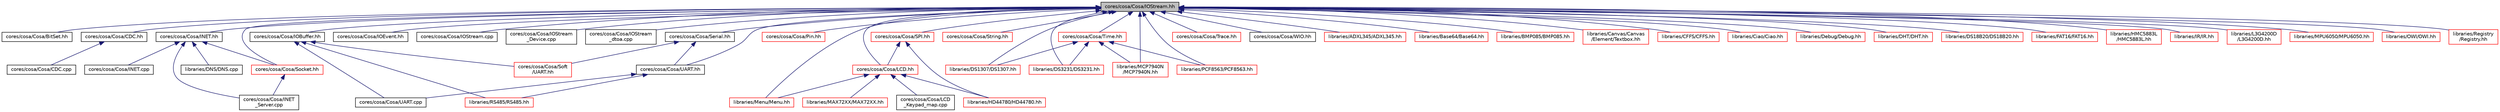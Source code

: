 digraph "cores/cosa/Cosa/IOStream.hh"
{
  edge [fontname="Helvetica",fontsize="10",labelfontname="Helvetica",labelfontsize="10"];
  node [fontname="Helvetica",fontsize="10",shape=record];
  Node1 [label="cores/cosa/Cosa/IOStream.hh",height=0.2,width=0.4,color="black", fillcolor="grey75", style="filled", fontcolor="black"];
  Node1 -> Node2 [dir="back",color="midnightblue",fontsize="10",style="solid",fontname="Helvetica"];
  Node2 [label="cores/cosa/Cosa/BitSet.hh",height=0.2,width=0.4,color="black", fillcolor="white", style="filled",URL="$d6/d2f/BitSet_8hh.html"];
  Node1 -> Node3 [dir="back",color="midnightblue",fontsize="10",style="solid",fontname="Helvetica"];
  Node3 [label="cores/cosa/Cosa/CDC.hh",height=0.2,width=0.4,color="black", fillcolor="white", style="filled",URL="$df/d42/CDC_8hh.html"];
  Node3 -> Node4 [dir="back",color="midnightblue",fontsize="10",style="solid",fontname="Helvetica"];
  Node4 [label="cores/cosa/Cosa/CDC.cpp",height=0.2,width=0.4,color="black", fillcolor="white", style="filled",URL="$d6/d67/CDC_8cpp.html"];
  Node1 -> Node5 [dir="back",color="midnightblue",fontsize="10",style="solid",fontname="Helvetica"];
  Node5 [label="cores/cosa/Cosa/INET.hh",height=0.2,width=0.4,color="black", fillcolor="white", style="filled",URL="$d7/d77/INET_8hh.html"];
  Node5 -> Node6 [dir="back",color="midnightblue",fontsize="10",style="solid",fontname="Helvetica"];
  Node6 [label="cores/cosa/Cosa/INET.cpp",height=0.2,width=0.4,color="black", fillcolor="white", style="filled",URL="$df/dd2/INET_8cpp.html"];
  Node5 -> Node7 [dir="back",color="midnightblue",fontsize="10",style="solid",fontname="Helvetica"];
  Node7 [label="cores/cosa/Cosa/INET\l_Server.cpp",height=0.2,width=0.4,color="black", fillcolor="white", style="filled",URL="$d1/dc0/INET__Server_8cpp.html"];
  Node5 -> Node8 [dir="back",color="midnightblue",fontsize="10",style="solid",fontname="Helvetica"];
  Node8 [label="cores/cosa/Cosa/Socket.hh",height=0.2,width=0.4,color="red", fillcolor="white", style="filled",URL="$df/d1c/Socket_8hh.html"];
  Node8 -> Node7 [dir="back",color="midnightblue",fontsize="10",style="solid",fontname="Helvetica"];
  Node5 -> Node9 [dir="back",color="midnightblue",fontsize="10",style="solid",fontname="Helvetica"];
  Node9 [label="libraries/DNS/DNS.cpp",height=0.2,width=0.4,color="black", fillcolor="white", style="filled",URL="$de/d7a/DNS_8cpp.html"];
  Node1 -> Node10 [dir="back",color="midnightblue",fontsize="10",style="solid",fontname="Helvetica"];
  Node10 [label="cores/cosa/Cosa/IOBuffer.hh",height=0.2,width=0.4,color="black", fillcolor="white", style="filled",URL="$d7/de5/IOBuffer_8hh.html"];
  Node10 -> Node11 [dir="back",color="midnightblue",fontsize="10",style="solid",fontname="Helvetica"];
  Node11 [label="cores/cosa/Cosa/Soft\l/UART.hh",height=0.2,width=0.4,color="red", fillcolor="white", style="filled",URL="$df/de7/Soft_2UART_8hh.html"];
  Node10 -> Node12 [dir="back",color="midnightblue",fontsize="10",style="solid",fontname="Helvetica"];
  Node12 [label="cores/cosa/Cosa/UART.cpp",height=0.2,width=0.4,color="black", fillcolor="white", style="filled",URL="$d0/da0/UART_8cpp.html"];
  Node10 -> Node13 [dir="back",color="midnightblue",fontsize="10",style="solid",fontname="Helvetica"];
  Node13 [label="libraries/RS485/RS485.hh",height=0.2,width=0.4,color="red", fillcolor="white", style="filled",URL="$d7/da1/RS485_8hh.html"];
  Node1 -> Node14 [dir="back",color="midnightblue",fontsize="10",style="solid",fontname="Helvetica"];
  Node14 [label="cores/cosa/Cosa/IOEvent.hh",height=0.2,width=0.4,color="black", fillcolor="white", style="filled",URL="$de/d38/IOEvent_8hh.html"];
  Node1 -> Node15 [dir="back",color="midnightblue",fontsize="10",style="solid",fontname="Helvetica"];
  Node15 [label="cores/cosa/Cosa/IOStream.cpp",height=0.2,width=0.4,color="black", fillcolor="white", style="filled",URL="$d2/dfe/IOStream_8cpp.html"];
  Node1 -> Node16 [dir="back",color="midnightblue",fontsize="10",style="solid",fontname="Helvetica"];
  Node16 [label="cores/cosa/Cosa/IOStream\l_Device.cpp",height=0.2,width=0.4,color="black", fillcolor="white", style="filled",URL="$d8/da1/IOStream__Device_8cpp.html"];
  Node1 -> Node17 [dir="back",color="midnightblue",fontsize="10",style="solid",fontname="Helvetica"];
  Node17 [label="cores/cosa/Cosa/IOStream\l_dtoa.cpp",height=0.2,width=0.4,color="black", fillcolor="white", style="filled",URL="$db/d01/IOStream__dtoa_8cpp.html"];
  Node1 -> Node18 [dir="back",color="midnightblue",fontsize="10",style="solid",fontname="Helvetica"];
  Node18 [label="cores/cosa/Cosa/LCD.hh",height=0.2,width=0.4,color="red", fillcolor="white", style="filled",URL="$d3/d9c/LCD_8hh.html"];
  Node18 -> Node19 [dir="back",color="midnightblue",fontsize="10",style="solid",fontname="Helvetica"];
  Node19 [label="cores/cosa/Cosa/LCD\l_Keypad_map.cpp",height=0.2,width=0.4,color="black", fillcolor="white", style="filled",URL="$d1/dc6/LCD__Keypad__map_8cpp.html"];
  Node18 -> Node20 [dir="back",color="midnightblue",fontsize="10",style="solid",fontname="Helvetica"];
  Node20 [label="libraries/HD44780/HD44780.hh",height=0.2,width=0.4,color="red", fillcolor="white", style="filled",URL="$d8/dec/HD44780_8hh.html"];
  Node18 -> Node21 [dir="back",color="midnightblue",fontsize="10",style="solid",fontname="Helvetica"];
  Node21 [label="libraries/MAX72XX/MAX72XX.hh",height=0.2,width=0.4,color="red", fillcolor="white", style="filled",URL="$d8/d30/MAX72XX_8hh.html"];
  Node18 -> Node22 [dir="back",color="midnightblue",fontsize="10",style="solid",fontname="Helvetica"];
  Node22 [label="libraries/Menu/Menu.hh",height=0.2,width=0.4,color="red", fillcolor="white", style="filled",URL="$dc/db6/Menu_8hh.html"];
  Node1 -> Node23 [dir="back",color="midnightblue",fontsize="10",style="solid",fontname="Helvetica"];
  Node23 [label="cores/cosa/Cosa/Pin.hh",height=0.2,width=0.4,color="red", fillcolor="white", style="filled",URL="$d9/d0a/Pin_8hh.html"];
  Node1 -> Node24 [dir="back",color="midnightblue",fontsize="10",style="solid",fontname="Helvetica"];
  Node24 [label="cores/cosa/Cosa/Serial.hh",height=0.2,width=0.4,color="black", fillcolor="white", style="filled",URL="$df/dd0/Serial_8hh.html"];
  Node24 -> Node11 [dir="back",color="midnightblue",fontsize="10",style="solid",fontname="Helvetica"];
  Node24 -> Node25 [dir="back",color="midnightblue",fontsize="10",style="solid",fontname="Helvetica"];
  Node25 [label="cores/cosa/Cosa/UART.hh",height=0.2,width=0.4,color="black", fillcolor="white", style="filled",URL="$d3/d14/UART_8hh.html"];
  Node25 -> Node12 [dir="back",color="midnightblue",fontsize="10",style="solid",fontname="Helvetica"];
  Node25 -> Node13 [dir="back",color="midnightblue",fontsize="10",style="solid",fontname="Helvetica"];
  Node1 -> Node8 [dir="back",color="midnightblue",fontsize="10",style="solid",fontname="Helvetica"];
  Node1 -> Node26 [dir="back",color="midnightblue",fontsize="10",style="solid",fontname="Helvetica"];
  Node26 [label="cores/cosa/Cosa/SPI.hh",height=0.2,width=0.4,color="red", fillcolor="white", style="filled",URL="$d2/d43/SPI_8hh.html"];
  Node26 -> Node18 [dir="back",color="midnightblue",fontsize="10",style="solid",fontname="Helvetica"];
  Node26 -> Node20 [dir="back",color="midnightblue",fontsize="10",style="solid",fontname="Helvetica"];
  Node1 -> Node27 [dir="back",color="midnightblue",fontsize="10",style="solid",fontname="Helvetica"];
  Node27 [label="cores/cosa/Cosa/String.hh",height=0.2,width=0.4,color="red", fillcolor="white", style="filled",URL="$dd/deb/String_8hh.html"];
  Node1 -> Node28 [dir="back",color="midnightblue",fontsize="10",style="solid",fontname="Helvetica"];
  Node28 [label="cores/cosa/Cosa/Time.hh",height=0.2,width=0.4,color="red", fillcolor="white", style="filled",URL="$db/d40/Time_8hh.html"];
  Node28 -> Node29 [dir="back",color="midnightblue",fontsize="10",style="solid",fontname="Helvetica"];
  Node29 [label="libraries/DS1307/DS1307.hh",height=0.2,width=0.4,color="red", fillcolor="white", style="filled",URL="$de/d14/DS1307_8hh.html"];
  Node28 -> Node30 [dir="back",color="midnightblue",fontsize="10",style="solid",fontname="Helvetica"];
  Node30 [label="libraries/DS3231/DS3231.hh",height=0.2,width=0.4,color="red", fillcolor="white", style="filled",URL="$d7/d49/DS3231_8hh.html"];
  Node28 -> Node31 [dir="back",color="midnightblue",fontsize="10",style="solid",fontname="Helvetica"];
  Node31 [label="libraries/MCP7940N\l/MCP7940N.hh",height=0.2,width=0.4,color="red", fillcolor="white", style="filled",URL="$d4/d51/MCP7940N_8hh.html"];
  Node28 -> Node32 [dir="back",color="midnightblue",fontsize="10",style="solid",fontname="Helvetica"];
  Node32 [label="libraries/PCF8563/PCF8563.hh",height=0.2,width=0.4,color="red", fillcolor="white", style="filled",URL="$df/d1b/PCF8563_8hh.html"];
  Node1 -> Node33 [dir="back",color="midnightblue",fontsize="10",style="solid",fontname="Helvetica"];
  Node33 [label="cores/cosa/Cosa/Trace.hh",height=0.2,width=0.4,color="red", fillcolor="white", style="filled",URL="$da/da9/Trace_8hh.html"];
  Node1 -> Node25 [dir="back",color="midnightblue",fontsize="10",style="solid",fontname="Helvetica"];
  Node1 -> Node34 [dir="back",color="midnightblue",fontsize="10",style="solid",fontname="Helvetica"];
  Node34 [label="cores/cosa/Cosa/WIO.hh",height=0.2,width=0.4,color="black", fillcolor="white", style="filled",URL="$db/d62/WIO_8hh.html"];
  Node1 -> Node35 [dir="back",color="midnightblue",fontsize="10",style="solid",fontname="Helvetica"];
  Node35 [label="libraries/ADXL345/ADXL345.hh",height=0.2,width=0.4,color="red", fillcolor="white", style="filled",URL="$dd/d34/ADXL345_8hh.html"];
  Node1 -> Node36 [dir="back",color="midnightblue",fontsize="10",style="solid",fontname="Helvetica"];
  Node36 [label="libraries/Base64/Base64.hh",height=0.2,width=0.4,color="red", fillcolor="white", style="filled",URL="$d9/d6c/Base64_8hh.html"];
  Node1 -> Node37 [dir="back",color="midnightblue",fontsize="10",style="solid",fontname="Helvetica"];
  Node37 [label="libraries/BMP085/BMP085.hh",height=0.2,width=0.4,color="red", fillcolor="white", style="filled",URL="$d6/da0/BMP085_8hh.html"];
  Node1 -> Node38 [dir="back",color="midnightblue",fontsize="10",style="solid",fontname="Helvetica"];
  Node38 [label="libraries/Canvas/Canvas\l/Element/Textbox.hh",height=0.2,width=0.4,color="red", fillcolor="white", style="filled",URL="$d4/dd5/Textbox_8hh.html"];
  Node1 -> Node39 [dir="back",color="midnightblue",fontsize="10",style="solid",fontname="Helvetica"];
  Node39 [label="libraries/CFFS/CFFS.hh",height=0.2,width=0.4,color="red", fillcolor="white", style="filled",URL="$d1/d43/CFFS_8hh.html"];
  Node1 -> Node40 [dir="back",color="midnightblue",fontsize="10",style="solid",fontname="Helvetica"];
  Node40 [label="libraries/Ciao/Ciao.hh",height=0.2,width=0.4,color="red", fillcolor="white", style="filled",URL="$d3/d1d/Ciao_8hh.html"];
  Node1 -> Node41 [dir="back",color="midnightblue",fontsize="10",style="solid",fontname="Helvetica"];
  Node41 [label="libraries/Debug/Debug.hh",height=0.2,width=0.4,color="red", fillcolor="white", style="filled",URL="$d8/de8/Debug_8hh.html"];
  Node1 -> Node42 [dir="back",color="midnightblue",fontsize="10",style="solid",fontname="Helvetica"];
  Node42 [label="libraries/DHT/DHT.hh",height=0.2,width=0.4,color="red", fillcolor="white", style="filled",URL="$dc/d08/DHT_8hh.html"];
  Node1 -> Node29 [dir="back",color="midnightblue",fontsize="10",style="solid",fontname="Helvetica"];
  Node1 -> Node43 [dir="back",color="midnightblue",fontsize="10",style="solid",fontname="Helvetica"];
  Node43 [label="libraries/DS18B20/DS18B20.hh",height=0.2,width=0.4,color="red", fillcolor="white", style="filled",URL="$d3/dca/DS18B20_8hh.html"];
  Node1 -> Node30 [dir="back",color="midnightblue",fontsize="10",style="solid",fontname="Helvetica"];
  Node1 -> Node44 [dir="back",color="midnightblue",fontsize="10",style="solid",fontname="Helvetica"];
  Node44 [label="libraries/FAT16/FAT16.hh",height=0.2,width=0.4,color="red", fillcolor="white", style="filled",URL="$d9/d32/FAT16_8hh.html"];
  Node1 -> Node45 [dir="back",color="midnightblue",fontsize="10",style="solid",fontname="Helvetica"];
  Node45 [label="libraries/HMC5883L\l/HMC5883L.hh",height=0.2,width=0.4,color="red", fillcolor="white", style="filled",URL="$d4/d6b/HMC5883L_8hh.html"];
  Node1 -> Node46 [dir="back",color="midnightblue",fontsize="10",style="solid",fontname="Helvetica"];
  Node46 [label="libraries/IR/IR.hh",height=0.2,width=0.4,color="red", fillcolor="white", style="filled",URL="$df/dd9/IR_8hh.html"];
  Node1 -> Node47 [dir="back",color="midnightblue",fontsize="10",style="solid",fontname="Helvetica"];
  Node47 [label="libraries/L3G4200D\l/L3G4200D.hh",height=0.2,width=0.4,color="red", fillcolor="white", style="filled",URL="$d0/da2/L3G4200D_8hh.html"];
  Node1 -> Node31 [dir="back",color="midnightblue",fontsize="10",style="solid",fontname="Helvetica"];
  Node1 -> Node22 [dir="back",color="midnightblue",fontsize="10",style="solid",fontname="Helvetica"];
  Node1 -> Node48 [dir="back",color="midnightblue",fontsize="10",style="solid",fontname="Helvetica"];
  Node48 [label="libraries/MPU6050/MPU6050.hh",height=0.2,width=0.4,color="red", fillcolor="white", style="filled",URL="$d7/dcd/MPU6050_8hh.html"];
  Node1 -> Node49 [dir="back",color="midnightblue",fontsize="10",style="solid",fontname="Helvetica"];
  Node49 [label="libraries/OWI/OWI.hh",height=0.2,width=0.4,color="red", fillcolor="white", style="filled",URL="$d8/d9b/OWI_8hh.html"];
  Node1 -> Node32 [dir="back",color="midnightblue",fontsize="10",style="solid",fontname="Helvetica"];
  Node1 -> Node50 [dir="back",color="midnightblue",fontsize="10",style="solid",fontname="Helvetica"];
  Node50 [label="libraries/Registry\l/Registry.hh",height=0.2,width=0.4,color="red", fillcolor="white", style="filled",URL="$d5/dc0/Registry_8hh.html"];
}
